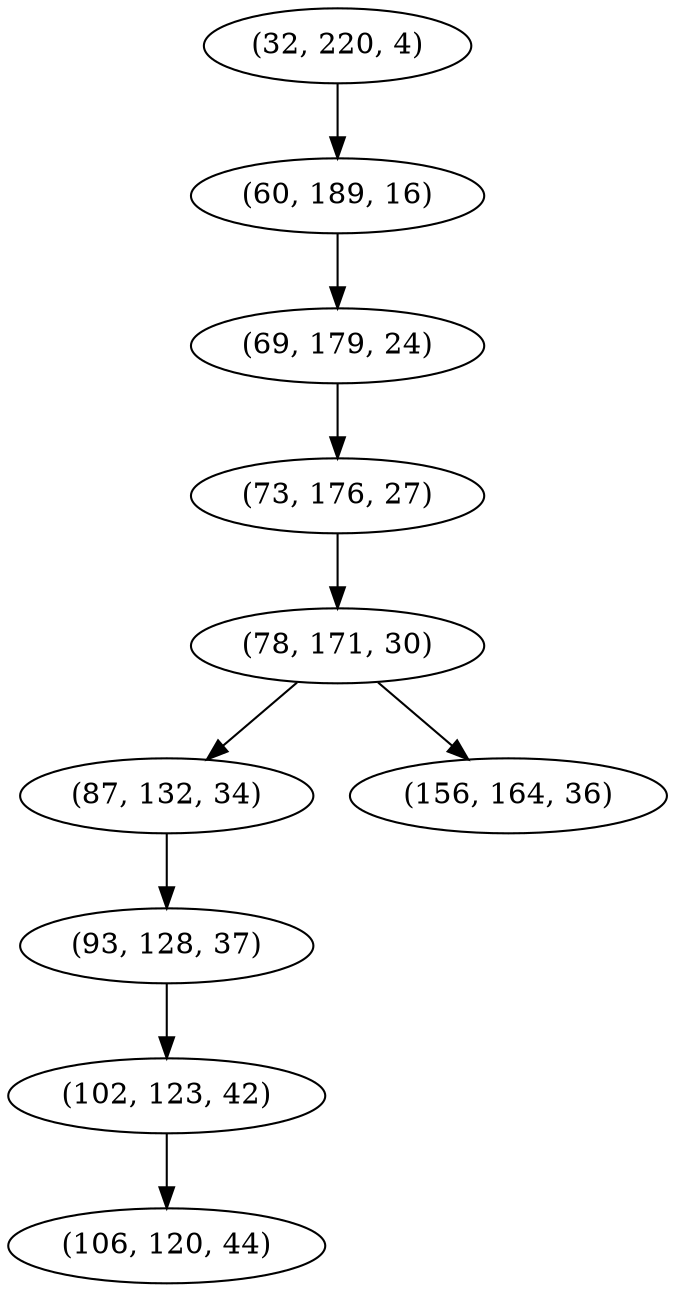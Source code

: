 digraph tree {
    "(32, 220, 4)";
    "(60, 189, 16)";
    "(69, 179, 24)";
    "(73, 176, 27)";
    "(78, 171, 30)";
    "(87, 132, 34)";
    "(93, 128, 37)";
    "(102, 123, 42)";
    "(106, 120, 44)";
    "(156, 164, 36)";
    "(32, 220, 4)" -> "(60, 189, 16)";
    "(60, 189, 16)" -> "(69, 179, 24)";
    "(69, 179, 24)" -> "(73, 176, 27)";
    "(73, 176, 27)" -> "(78, 171, 30)";
    "(78, 171, 30)" -> "(87, 132, 34)";
    "(78, 171, 30)" -> "(156, 164, 36)";
    "(87, 132, 34)" -> "(93, 128, 37)";
    "(93, 128, 37)" -> "(102, 123, 42)";
    "(102, 123, 42)" -> "(106, 120, 44)";
}
